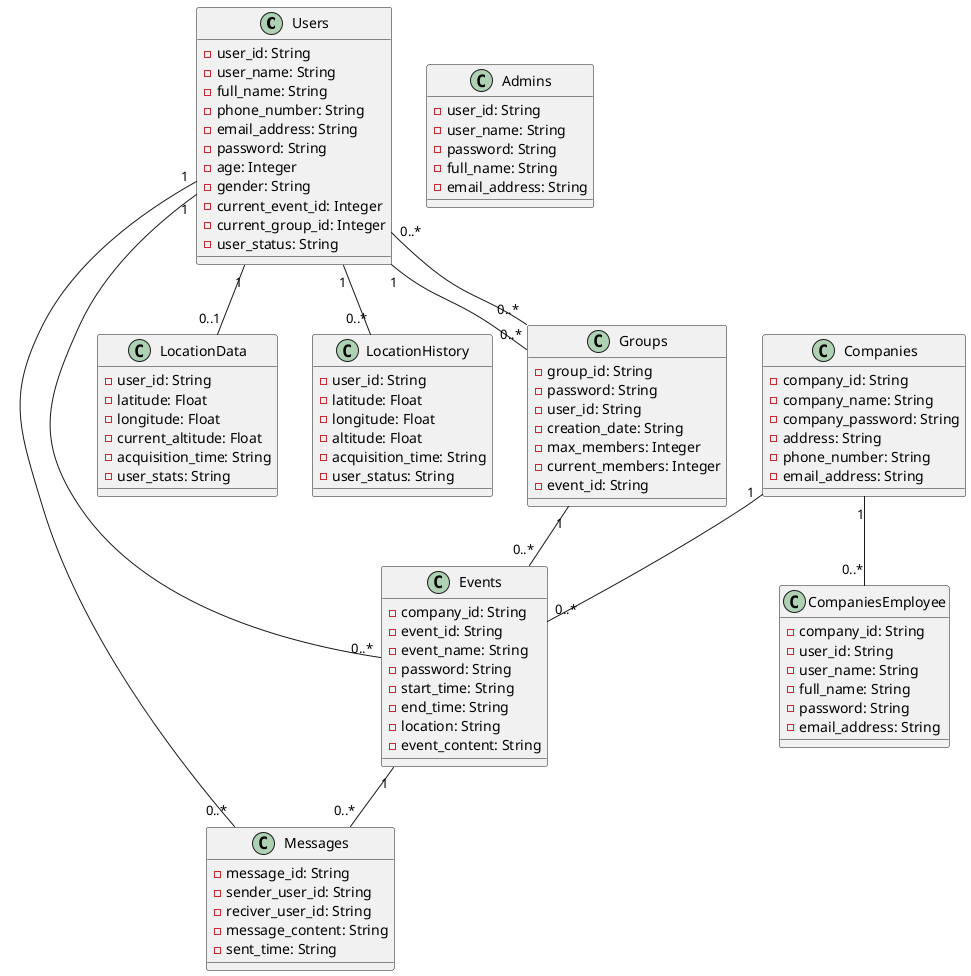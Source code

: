 @startuml

class Users {
    - user_id: String
    - user_name: String
    - full_name: String
    - phone_number: String
    - email_address: String
    - password: String
    - age: Integer
    - gender: String
    - current_event_id: Integer
    - current_group_id: Integer
    - user_status: String
}

class Admins {
    - user_id: String
    - user_name: String
    - password: String
    - full_name: String
    - email_address: String
}

class Companies {
    - company_id: String
    - company_name: String
    - company_password: String
    - address: String
    - phone_number: String
    - email_address: String
}

class CompaniesEmployee {
    - company_id: String
    - user_id: String
    - user_name: String
    - full_name: String
    - password: String
    - email_address: String
}

class Groups {
    - group_id: String
    - password: String
    - user_id: String
    - creation_date: String
    - max_members: Integer
    - current_members: Integer
    - event_id: String
}

class Events {
    - company_id: String
    - event_id: String
    - event_name: String
    - password: String
    - start_time: String
    - end_time: String
    - location: String
    - event_content: String
}

class Messages {
    - message_id: String
    - sender_user_id: String
    - reciver_user_id: String
    - message_content: String
    - sent_time: String
}

class LocationData {
    - user_id: String
    - latitude: Float
    - longitude: Float
    - current_altitude: Float
    - acquisition_time: String
    - user_stats: String
}

class LocationHistory {
    - user_id: String
    - latitude: Float
    - longitude: Float
    - altitude: Float
    - acquisition_time: String
    - user_status: String
}

' 関連（has-a 関係）
Users "1" -- "0..*" Groups
Users "1" -- "0..*" Events
Users "1" -- "0..*" Messages
Users "1" -- "0..1" LocationData
Users "1" -- "0..*" LocationHistory

Groups "0..*" -- "0..*" Users
Groups "1" -- "0..*" Events

Companies "1" -- "0..*" Events
Companies "1" -- "0..*" CompaniesEmployee

Events "1" -- "0..*" Messages
@enduml

